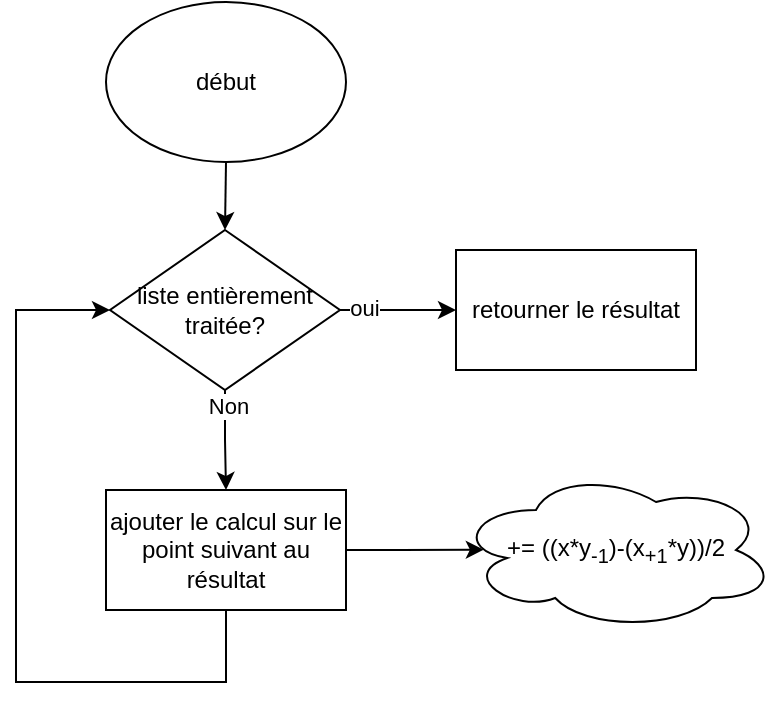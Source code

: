 <mxfile version="24.4.0" type="device">
  <diagram name="Page-1" id="8QMIfXeSfWOVVvD7jy9T">
    <mxGraphModel dx="655" dy="1159" grid="1" gridSize="10" guides="1" tooltips="1" connect="1" arrows="1" fold="1" page="1" pageScale="1" pageWidth="1169" pageHeight="827" math="0" shadow="0">
      <root>
        <mxCell id="0" />
        <mxCell id="1" parent="0" />
        <mxCell id="OL8X5_Lhm7_GcHFO9JmR-1" value="début" style="ellipse;whiteSpace=wrap;html=1;" vertex="1" parent="1">
          <mxGeometry x="525" y="100" width="120" height="80" as="geometry" />
        </mxCell>
        <mxCell id="OL8X5_Lhm7_GcHFO9JmR-7" style="edgeStyle=orthogonalEdgeStyle;rounded=0;orthogonalLoop=1;jettySize=auto;html=1;exitX=0.5;exitY=1;exitDx=0;exitDy=0;entryX=0.5;entryY=0;entryDx=0;entryDy=0;" edge="1" parent="1" target="OL8X5_Lhm7_GcHFO9JmR-10">
          <mxGeometry relative="1" as="geometry">
            <mxPoint x="585" y="180" as="sourcePoint" />
            <mxPoint x="585" y="210" as="targetPoint" />
          </mxGeometry>
        </mxCell>
        <mxCell id="OL8X5_Lhm7_GcHFO9JmR-12" style="edgeStyle=orthogonalEdgeStyle;rounded=0;orthogonalLoop=1;jettySize=auto;html=1;" edge="1" parent="1" source="OL8X5_Lhm7_GcHFO9JmR-10" target="OL8X5_Lhm7_GcHFO9JmR-11">
          <mxGeometry relative="1" as="geometry" />
        </mxCell>
        <mxCell id="OL8X5_Lhm7_GcHFO9JmR-13" value="Non" style="edgeLabel;html=1;align=center;verticalAlign=middle;resizable=0;points=[];" vertex="1" connectable="0" parent="OL8X5_Lhm7_GcHFO9JmR-12">
          <mxGeometry x="-0.689" y="1" relative="1" as="geometry">
            <mxPoint as="offset" />
          </mxGeometry>
        </mxCell>
        <mxCell id="OL8X5_Lhm7_GcHFO9JmR-21" style="edgeStyle=orthogonalEdgeStyle;rounded=0;orthogonalLoop=1;jettySize=auto;html=1;entryX=0;entryY=0.5;entryDx=0;entryDy=0;" edge="1" parent="1" source="OL8X5_Lhm7_GcHFO9JmR-10" target="OL8X5_Lhm7_GcHFO9JmR-20">
          <mxGeometry relative="1" as="geometry" />
        </mxCell>
        <mxCell id="OL8X5_Lhm7_GcHFO9JmR-22" value="oui" style="edgeLabel;html=1;align=center;verticalAlign=middle;resizable=0;points=[];" vertex="1" connectable="0" parent="OL8X5_Lhm7_GcHFO9JmR-21">
          <mxGeometry x="-0.599" y="1" relative="1" as="geometry">
            <mxPoint as="offset" />
          </mxGeometry>
        </mxCell>
        <mxCell id="OL8X5_Lhm7_GcHFO9JmR-10" value="liste entièrement traitée?" style="rhombus;whiteSpace=wrap;html=1;" vertex="1" parent="1">
          <mxGeometry x="527" y="214" width="115" height="80" as="geometry" />
        </mxCell>
        <mxCell id="OL8X5_Lhm7_GcHFO9JmR-11" value="ajouter le calcul sur le point suivant au résultat" style="rounded=0;whiteSpace=wrap;html=1;" vertex="1" parent="1">
          <mxGeometry x="525" y="344" width="120" height="60" as="geometry" />
        </mxCell>
        <mxCell id="OL8X5_Lhm7_GcHFO9JmR-15" value="+= ((x*y&lt;sub&gt;-1&lt;/sub&gt;)-(x&lt;sub&gt;+1&lt;/sub&gt;*y))/2" style="ellipse;shape=cloud;whiteSpace=wrap;html=1;" vertex="1" parent="1">
          <mxGeometry x="700" y="334" width="160" height="80" as="geometry" />
        </mxCell>
        <mxCell id="OL8X5_Lhm7_GcHFO9JmR-16" style="edgeStyle=orthogonalEdgeStyle;rounded=0;orthogonalLoop=1;jettySize=auto;html=1;exitX=1;exitY=0.5;exitDx=0;exitDy=0;entryX=0.087;entryY=0.498;entryDx=0;entryDy=0;entryPerimeter=0;" edge="1" parent="1" source="OL8X5_Lhm7_GcHFO9JmR-11" target="OL8X5_Lhm7_GcHFO9JmR-15">
          <mxGeometry relative="1" as="geometry" />
        </mxCell>
        <mxCell id="OL8X5_Lhm7_GcHFO9JmR-19" value="" style="endArrow=classic;html=1;rounded=0;entryX=0;entryY=0.5;entryDx=0;entryDy=0;exitX=0.5;exitY=1;exitDx=0;exitDy=0;" edge="1" parent="1" source="OL8X5_Lhm7_GcHFO9JmR-11" target="OL8X5_Lhm7_GcHFO9JmR-10">
          <mxGeometry width="50" height="50" relative="1" as="geometry">
            <mxPoint x="590" y="330" as="sourcePoint" />
            <mxPoint x="640" y="280" as="targetPoint" />
            <Array as="points">
              <mxPoint x="585" y="440" />
              <mxPoint x="480" y="440" />
              <mxPoint x="480" y="254" />
            </Array>
          </mxGeometry>
        </mxCell>
        <mxCell id="OL8X5_Lhm7_GcHFO9JmR-20" value="retourner le résultat" style="rounded=0;whiteSpace=wrap;html=1;" vertex="1" parent="1">
          <mxGeometry x="700" y="224" width="120" height="60" as="geometry" />
        </mxCell>
      </root>
    </mxGraphModel>
  </diagram>
</mxfile>
